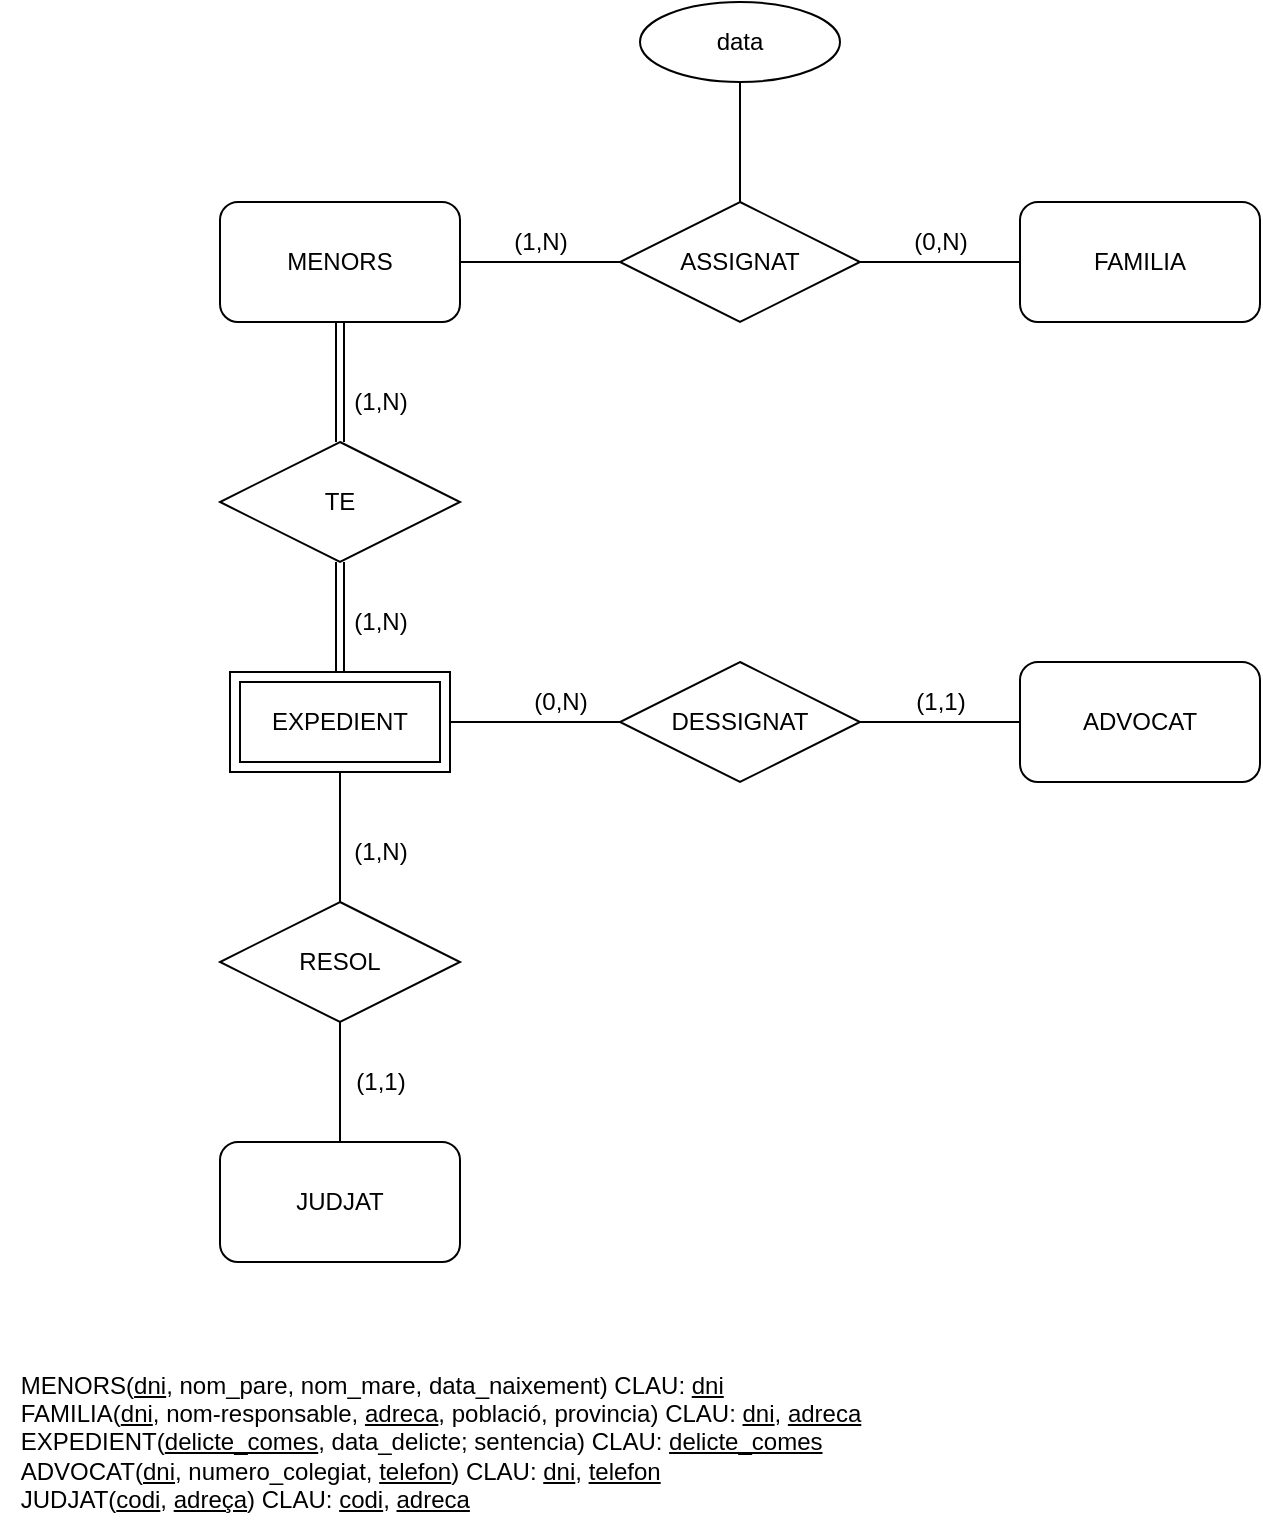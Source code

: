 <mxfile version="15.4.0" type="device" pages="3"><diagram id="BeLagQjsIQr8ANTbTRQG" name="Tasca 1. Menors"><mxGraphModel dx="865" dy="506" grid="1" gridSize="10" guides="1" tooltips="1" connect="1" arrows="1" fold="1" page="1" pageScale="1" pageWidth="827" pageHeight="1169" math="0" shadow="0"><root><mxCell id="0"/><mxCell id="1" parent="0"/><mxCell id="JitMmuQFwgPDr_3dQ4W3-1" value="&lt;div style=&quot;text-align: justify&quot;&gt;MENORS(&lt;u&gt;dni&lt;/u&gt;, nom_pare, nom_mare, data_naixement) CLAU: &lt;u&gt;dni&lt;/u&gt;&lt;/div&gt;&lt;div style=&quot;text-align: justify&quot;&gt;FAMILIA(&lt;u&gt;dni&lt;/u&gt;, nom-responsable, &lt;u&gt;adreca&lt;/u&gt;, població, provincia) CLAU: &lt;u&gt;dni&lt;/u&gt;, &lt;u&gt;adreca&lt;/u&gt;&lt;/div&gt;&lt;div style=&quot;text-align: justify&quot;&gt;EXPEDIENT(&lt;u&gt;delicte_comes&lt;/u&gt;, data_delicte; sentencia) CLAU: &lt;u&gt;delicte_comes&lt;/u&gt;&lt;/div&gt;&lt;div style=&quot;text-align: justify&quot;&gt;ADVOCAT(&lt;u&gt;dni&lt;/u&gt;, numero_colegiat, &lt;u&gt;telefon&lt;/u&gt;) CLAU: &lt;u&gt;dni&lt;/u&gt;, &lt;u&gt;telefon&lt;/u&gt;&lt;/div&gt;&lt;div style=&quot;text-align: justify&quot;&gt;JUDJAT(&lt;u&gt;codi&lt;/u&gt;, &lt;u&gt;adreça&lt;/u&gt;) CLAU: &lt;u&gt;codi&lt;/u&gt;, &lt;u&gt;adreca&lt;/u&gt;&lt;/div&gt;" style="text;html=1;align=center;verticalAlign=middle;resizable=0;points=[];autosize=1;strokeColor=none;fillColor=none;" vertex="1" parent="1"><mxGeometry x="30" y="840" width="440" height="80" as="geometry"/></mxCell><mxCell id="JitMmuQFwgPDr_3dQ4W3-3" value="MENORS" style="rounded=1;whiteSpace=wrap;html=1;" vertex="1" parent="1"><mxGeometry x="140" y="260" width="120" height="60" as="geometry"/></mxCell><mxCell id="JitMmuQFwgPDr_3dQ4W3-4" value="FAMILIA" style="rounded=1;whiteSpace=wrap;html=1;" vertex="1" parent="1"><mxGeometry x="540" y="260" width="120" height="60" as="geometry"/></mxCell><mxCell id="JitMmuQFwgPDr_3dQ4W3-6" value="ADVOCAT" style="rounded=1;whiteSpace=wrap;html=1;" vertex="1" parent="1"><mxGeometry x="540" y="490" width="120" height="60" as="geometry"/></mxCell><mxCell id="JitMmuQFwgPDr_3dQ4W3-7" value="JUDJAT" style="rounded=1;whiteSpace=wrap;html=1;" vertex="1" parent="1"><mxGeometry x="140" y="730" width="120" height="60" as="geometry"/></mxCell><mxCell id="JitMmuQFwgPDr_3dQ4W3-8" value="ASSIGNAT" style="shape=rhombus;perimeter=rhombusPerimeter;whiteSpace=wrap;html=1;align=center;" vertex="1" parent="1"><mxGeometry x="340" y="260" width="120" height="60" as="geometry"/></mxCell><mxCell id="JitMmuQFwgPDr_3dQ4W3-10" value="data" style="ellipse;whiteSpace=wrap;html=1;align=center;" vertex="1" parent="1"><mxGeometry x="350" y="160" width="100" height="40" as="geometry"/></mxCell><mxCell id="JitMmuQFwgPDr_3dQ4W3-11" value="" style="endArrow=none;html=1;rounded=0;edgeStyle=orthogonalEdgeStyle;exitX=1;exitY=0.5;exitDx=0;exitDy=0;entryX=0;entryY=0.5;entryDx=0;entryDy=0;" edge="1" parent="1" source="JitMmuQFwgPDr_3dQ4W3-3" target="JitMmuQFwgPDr_3dQ4W3-8"><mxGeometry relative="1" as="geometry"><mxPoint x="253" y="340" as="sourcePoint"/><mxPoint x="413" y="340" as="targetPoint"/></mxGeometry></mxCell><mxCell id="JitMmuQFwgPDr_3dQ4W3-13" value="" style="endArrow=none;html=1;rounded=0;edgeStyle=orthogonalEdgeStyle;exitX=1;exitY=0.5;exitDx=0;exitDy=0;entryX=0;entryY=0.5;entryDx=0;entryDy=0;" edge="1" parent="1" source="JitMmuQFwgPDr_3dQ4W3-8" target="JitMmuQFwgPDr_3dQ4W3-4"><mxGeometry relative="1" as="geometry"><mxPoint x="430" y="350" as="sourcePoint"/><mxPoint x="590" y="350" as="targetPoint"/></mxGeometry></mxCell><mxCell id="JitMmuQFwgPDr_3dQ4W3-14" value="" style="endArrow=none;html=1;rounded=0;edgeStyle=orthogonalEdgeStyle;exitX=0.5;exitY=1;exitDx=0;exitDy=0;entryX=0.5;entryY=0;entryDx=0;entryDy=0;" edge="1" parent="1" source="JitMmuQFwgPDr_3dQ4W3-10" target="JitMmuQFwgPDr_3dQ4W3-8"><mxGeometry relative="1" as="geometry"><mxPoint x="420" y="220" as="sourcePoint"/><mxPoint x="580" y="220" as="targetPoint"/></mxGeometry></mxCell><mxCell id="JitMmuQFwgPDr_3dQ4W3-15" value="(0,N)" style="text;html=1;align=center;verticalAlign=middle;resizable=0;points=[];autosize=1;strokeColor=none;fillColor=none;" vertex="1" parent="1"><mxGeometry x="480" y="270" width="40" height="20" as="geometry"/></mxCell><mxCell id="JitMmuQFwgPDr_3dQ4W3-16" value="(1,N)" style="text;html=1;align=center;verticalAlign=middle;resizable=0;points=[];autosize=1;strokeColor=none;fillColor=none;" vertex="1" parent="1"><mxGeometry x="280" y="270" width="40" height="20" as="geometry"/></mxCell><mxCell id="JitMmuQFwgPDr_3dQ4W3-17" value="TE" style="shape=rhombus;perimeter=rhombusPerimeter;whiteSpace=wrap;html=1;align=center;" vertex="1" parent="1"><mxGeometry x="140" y="380" width="120" height="60" as="geometry"/></mxCell><mxCell id="JitMmuQFwgPDr_3dQ4W3-23" value="DESSIGNAT" style="shape=rhombus;perimeter=rhombusPerimeter;whiteSpace=wrap;html=1;align=center;" vertex="1" parent="1"><mxGeometry x="340" y="490" width="120" height="60" as="geometry"/></mxCell><mxCell id="JitMmuQFwgPDr_3dQ4W3-24" value="" style="endArrow=none;html=1;rounded=0;edgeStyle=orthogonalEdgeStyle;exitX=1;exitY=0.5;exitDx=0;exitDy=0;entryX=0;entryY=0.5;entryDx=0;entryDy=0;" edge="1" parent="1" source="JitMmuQFwgPDr_3dQ4W3-36" target="JitMmuQFwgPDr_3dQ4W3-23"><mxGeometry relative="1" as="geometry"><mxPoint x="260" y="520" as="sourcePoint"/><mxPoint x="460" y="500" as="targetPoint"/></mxGeometry></mxCell><mxCell id="JitMmuQFwgPDr_3dQ4W3-25" value="" style="endArrow=none;html=1;rounded=0;edgeStyle=orthogonalEdgeStyle;entryX=0;entryY=0.5;entryDx=0;entryDy=0;exitX=1;exitY=0.5;exitDx=0;exitDy=0;" edge="1" parent="1" source="JitMmuQFwgPDr_3dQ4W3-23" target="JitMmuQFwgPDr_3dQ4W3-6"><mxGeometry relative="1" as="geometry"><mxPoint x="480" y="480" as="sourcePoint"/><mxPoint x="460" y="500" as="targetPoint"/></mxGeometry></mxCell><mxCell id="JitMmuQFwgPDr_3dQ4W3-26" value="RESOL" style="shape=rhombus;perimeter=rhombusPerimeter;whiteSpace=wrap;html=1;align=center;" vertex="1" parent="1"><mxGeometry x="140" y="610" width="120" height="60" as="geometry"/></mxCell><mxCell id="JitMmuQFwgPDr_3dQ4W3-27" value="" style="endArrow=none;html=1;rounded=0;edgeStyle=orthogonalEdgeStyle;exitX=0.5;exitY=0;exitDx=0;exitDy=0;entryX=0.5;entryY=1;entryDx=0;entryDy=0;" edge="1" parent="1" source="JitMmuQFwgPDr_3dQ4W3-7" target="JitMmuQFwgPDr_3dQ4W3-26"><mxGeometry relative="1" as="geometry"><mxPoint x="200" y="700" as="sourcePoint"/><mxPoint x="360" y="700" as="targetPoint"/></mxGeometry></mxCell><mxCell id="JitMmuQFwgPDr_3dQ4W3-29" value="" style="endArrow=none;html=1;rounded=0;edgeStyle=orthogonalEdgeStyle;exitX=0.5;exitY=1;exitDx=0;exitDy=0;entryX=0.5;entryY=0;entryDx=0;entryDy=0;" edge="1" parent="1" source="JitMmuQFwgPDr_3dQ4W3-36" target="JitMmuQFwgPDr_3dQ4W3-26"><mxGeometry relative="1" as="geometry"><mxPoint x="200" y="550" as="sourcePoint"/><mxPoint x="370" y="583.67" as="targetPoint"/></mxGeometry></mxCell><mxCell id="JitMmuQFwgPDr_3dQ4W3-30" value="(1,N)" style="text;html=1;align=center;verticalAlign=middle;resizable=0;points=[];autosize=1;strokeColor=none;fillColor=none;" vertex="1" parent="1"><mxGeometry x="200" y="460" width="40" height="20" as="geometry"/></mxCell><mxCell id="JitMmuQFwgPDr_3dQ4W3-31" value="(1,N)" style="text;html=1;align=center;verticalAlign=middle;resizable=0;points=[];autosize=1;strokeColor=none;fillColor=none;" vertex="1" parent="1"><mxGeometry x="200" y="350" width="40" height="20" as="geometry"/></mxCell><mxCell id="JitMmuQFwgPDr_3dQ4W3-32" value="(1,1)" style="text;html=1;align=center;verticalAlign=middle;resizable=0;points=[];autosize=1;strokeColor=none;fillColor=none;" vertex="1" parent="1"><mxGeometry x="480" y="500" width="40" height="20" as="geometry"/></mxCell><mxCell id="JitMmuQFwgPDr_3dQ4W3-33" value="(0,N)" style="text;html=1;align=center;verticalAlign=middle;resizable=0;points=[];autosize=1;strokeColor=none;fillColor=none;" vertex="1" parent="1"><mxGeometry x="290" y="500" width="40" height="20" as="geometry"/></mxCell><mxCell id="JitMmuQFwgPDr_3dQ4W3-34" value="(1,1)" style="text;html=1;align=center;verticalAlign=middle;resizable=0;points=[];autosize=1;strokeColor=none;fillColor=none;" vertex="1" parent="1"><mxGeometry x="200" y="690" width="40" height="20" as="geometry"/></mxCell><mxCell id="JitMmuQFwgPDr_3dQ4W3-35" value="(1,N)" style="text;html=1;align=center;verticalAlign=middle;resizable=0;points=[];autosize=1;strokeColor=none;fillColor=none;" vertex="1" parent="1"><mxGeometry x="200" y="574.5" width="40" height="20" as="geometry"/></mxCell><mxCell id="JitMmuQFwgPDr_3dQ4W3-36" value="EXPEDIENT" style="shape=ext;margin=3;double=1;whiteSpace=wrap;html=1;align=center;" vertex="1" parent="1"><mxGeometry x="145" y="495" width="110" height="50" as="geometry"/></mxCell><mxCell id="JitMmuQFwgPDr_3dQ4W3-37" value="" style="shape=link;html=1;rounded=0;edgeStyle=orthogonalEdgeStyle;entryX=0.5;entryY=0;entryDx=0;entryDy=0;exitX=0.5;exitY=1;exitDx=0;exitDy=0;" edge="1" parent="1" source="JitMmuQFwgPDr_3dQ4W3-17" target="JitMmuQFwgPDr_3dQ4W3-36"><mxGeometry relative="1" as="geometry"><mxPoint x="10" y="460" as="sourcePoint"/><mxPoint x="170" y="460" as="targetPoint"/></mxGeometry></mxCell><mxCell id="ABwW5R1Oo140ae_mkUUR-1" value="" style="shape=link;html=1;rounded=0;edgeStyle=orthogonalEdgeStyle;exitX=0.5;exitY=1;exitDx=0;exitDy=0;" edge="1" parent="1" source="JitMmuQFwgPDr_3dQ4W3-3"><mxGeometry relative="1" as="geometry"><mxPoint x="210" y="450" as="sourcePoint"/><mxPoint x="200" y="380" as="targetPoint"/></mxGeometry></mxCell></root></mxGraphModel></diagram><diagram id="nQ-3E9wbnyzjRFdOGFmO" name="Tasca 2. Centre hospitalari"><mxGraphModel dx="1865" dy="607" grid="1" gridSize="10" guides="1" tooltips="1" connect="1" arrows="1" fold="1" page="1" pageScale="1" pageWidth="827" pageHeight="1169" math="0" shadow="0"><root><mxCell id="wSnICTBF-ubiJFcjd55U-0"/><mxCell id="wSnICTBF-ubiJFcjd55U-1" parent="wSnICTBF-ubiJFcjd55U-0"/><mxCell id="wSnICTBF-ubiJFcjd55U-2" value="&lt;div style=&quot;text-align: justify&quot;&gt;PACIENT(numero_seguretat_social, &lt;u&gt;dni&lt;/u&gt;, nom, cognom, data naixement) CLAU: &lt;u&gt;dni&lt;/u&gt;, &lt;u&gt;numero_seguretat_social&lt;/u&gt;&lt;/div&gt;&lt;div style=&quot;text-align: justify&quot;&gt;LLIT(data_assignacio, &lt;u&gt;numero&lt;/u&gt;) CLAU: &lt;u&gt;numero&lt;/u&gt;&lt;/div&gt;&lt;div style=&quot;text-align: justify&quot;&gt;PLANTA(&lt;u&gt;numero&lt;/u&gt;, nom, nombre_llits) CLAU: &lt;u&gt;numero&lt;/u&gt;&lt;/div&gt;&lt;div style=&quot;text-align: justify&quot;&gt;TARGETA(&lt;u&gt;numero&lt;/u&gt;, hora) CLAU: &lt;u&gt;numero&lt;/u&gt;&lt;/div&gt;&lt;div style=&quot;text-align: justify&quot;&gt;METGE(&lt;u&gt;codi&lt;/u&gt;, nom, cognom) CLAU: &lt;u&gt;codi&lt;/u&gt;&lt;/div&gt;&lt;div style=&quot;text-align: justify&quot;&gt;DIAGNOSTIC(&lt;u&gt;codi&lt;/u&gt;, descripcio) CLAU: &lt;u&gt;codi&lt;/u&gt;&lt;/div&gt;" style="text;html=1;align=center;verticalAlign=middle;resizable=0;points=[];autosize=1;strokeColor=none;fillColor=none;" vertex="1" parent="wSnICTBF-ubiJFcjd55U-1"><mxGeometry x="-823" y="620" width="600" height="90" as="geometry"/></mxCell><mxCell id="FvZzqizFlqNjL8ofWToA-1" value="PACIENT" style="rounded=1;arcSize=10;whiteSpace=wrap;html=1;align=center;" vertex="1" parent="wSnICTBF-ubiJFcjd55U-1"><mxGeometry x="-473" y="360" width="100" height="40" as="geometry"/></mxCell><mxCell id="FvZzqizFlqNjL8ofWToA-3" value="PLANTA" style="rounded=1;arcSize=10;whiteSpace=wrap;html=1;align=center;" vertex="1" parent="wSnICTBF-ubiJFcjd55U-1"><mxGeometry x="-113" y="565" width="100" height="40" as="geometry"/></mxCell><mxCell id="FvZzqizFlqNjL8ofWToA-4" value="TARGETA" style="rounded=1;arcSize=10;whiteSpace=wrap;html=1;align=center;" vertex="1" parent="wSnICTBF-ubiJFcjd55U-1"><mxGeometry x="-473" y="565" width="100" height="40" as="geometry"/></mxCell><mxCell id="FvZzqizFlqNjL8ofWToA-5" value="METGE" style="rounded=1;arcSize=10;whiteSpace=wrap;html=1;align=center;" vertex="1" parent="wSnICTBF-ubiJFcjd55U-1"><mxGeometry x="-473" y="160" width="100" height="40" as="geometry"/></mxCell><mxCell id="FvZzqizFlqNjL8ofWToA-6" value="DIAGNOSTIC" style="rounded=1;arcSize=10;whiteSpace=wrap;html=1;align=center;" vertex="1" parent="wSnICTBF-ubiJFcjd55U-1"><mxGeometry x="-813" y="360" width="100" height="40" as="geometry"/></mxCell><mxCell id="FvZzqizFlqNjL8ofWToA-8" value="ASSIGNAT" style="shape=rhombus;perimeter=rhombusPerimeter;whiteSpace=wrap;html=1;align=center;" vertex="1" parent="wSnICTBF-ubiJFcjd55U-1"><mxGeometry x="-303" y="350" width="120" height="60" as="geometry"/></mxCell><mxCell id="FvZzqizFlqNjL8ofWToA-9" value="TROBA" style="shape=rhombus;perimeter=rhombusPerimeter;whiteSpace=wrap;html=1;align=center;" vertex="1" parent="wSnICTBF-ubiJFcjd55U-1"><mxGeometry x="-123" y="450" width="120" height="60" as="geometry"/></mxCell><mxCell id="FvZzqizFlqNjL8ofWToA-10" value="" style="endArrow=none;html=1;rounded=0;edgeStyle=orthogonalEdgeStyle;exitX=1;exitY=0.5;exitDx=0;exitDy=0;entryX=0;entryY=0.5;entryDx=0;entryDy=0;" edge="1" parent="wSnICTBF-ubiJFcjd55U-1" source="FvZzqizFlqNjL8ofWToA-1" target="FvZzqizFlqNjL8ofWToA-8"><mxGeometry relative="1" as="geometry"><mxPoint x="-383" y="430" as="sourcePoint"/><mxPoint x="-313" y="370" as="targetPoint"/></mxGeometry></mxCell><mxCell id="FvZzqizFlqNjL8ofWToA-17" value="OBSEQUIA" style="shape=rhombus;perimeter=rhombusPerimeter;whiteSpace=wrap;html=1;align=center;" vertex="1" parent="wSnICTBF-ubiJFcjd55U-1"><mxGeometry x="-483" y="450" width="120" height="60" as="geometry"/></mxCell><mxCell id="FvZzqizFlqNjL8ofWToA-18" value="" style="endArrow=none;html=1;rounded=0;edgeStyle=orthogonalEdgeStyle;exitX=0.5;exitY=0;exitDx=0;exitDy=0;entryX=0.5;entryY=1;entryDx=0;entryDy=0;" edge="1" parent="wSnICTBF-ubiJFcjd55U-1" source="FvZzqizFlqNjL8ofWToA-4" target="FvZzqizFlqNjL8ofWToA-17"><mxGeometry relative="1" as="geometry"><mxPoint x="-303" y="570" as="sourcePoint"/><mxPoint x="-143" y="570" as="targetPoint"/></mxGeometry></mxCell><mxCell id="FvZzqizFlqNjL8ofWToA-19" value="" style="endArrow=none;html=1;rounded=0;edgeStyle=orthogonalEdgeStyle;exitX=0.5;exitY=1;exitDx=0;exitDy=0;entryX=0.5;entryY=0;entryDx=0;entryDy=0;" edge="1" parent="wSnICTBF-ubiJFcjd55U-1" source="FvZzqizFlqNjL8ofWToA-1" target="FvZzqizFlqNjL8ofWToA-17"><mxGeometry relative="1" as="geometry"><mxPoint x="-483" y="440" as="sourcePoint"/><mxPoint x="-323" y="440" as="targetPoint"/></mxGeometry></mxCell><mxCell id="FvZzqizFlqNjL8ofWToA-20" value="VISITA" style="shape=rhombus;perimeter=rhombusPerimeter;whiteSpace=wrap;html=1;align=center;" vertex="1" parent="wSnICTBF-ubiJFcjd55U-1"><mxGeometry x="-483" y="250" width="120" height="60" as="geometry"/></mxCell><mxCell id="FvZzqizFlqNjL8ofWToA-21" value="" style="endArrow=none;html=1;rounded=0;edgeStyle=orthogonalEdgeStyle;exitX=0.5;exitY=1;exitDx=0;exitDy=0;entryX=0.5;entryY=0;entryDx=0;entryDy=0;" edge="1" parent="wSnICTBF-ubiJFcjd55U-1" source="FvZzqizFlqNjL8ofWToA-5" target="FvZzqizFlqNjL8ofWToA-20"><mxGeometry relative="1" as="geometry"><mxPoint x="-493" y="250" as="sourcePoint"/><mxPoint x="-333" y="250" as="targetPoint"/></mxGeometry></mxCell><mxCell id="FvZzqizFlqNjL8ofWToA-23" value="" style="endArrow=none;html=1;rounded=0;edgeStyle=orthogonalEdgeStyle;entryX=0.5;entryY=0;entryDx=0;entryDy=0;exitX=0.5;exitY=1;exitDx=0;exitDy=0;" edge="1" parent="wSnICTBF-ubiJFcjd55U-1" source="FvZzqizFlqNjL8ofWToA-20" target="FvZzqizFlqNjL8ofWToA-1"><mxGeometry relative="1" as="geometry"><mxPoint x="-613" y="340" as="sourcePoint"/><mxPoint x="-453" y="340" as="targetPoint"/></mxGeometry></mxCell><mxCell id="FvZzqizFlqNjL8ofWToA-24" value="TRACTA" style="shape=rhombus;perimeter=rhombusPerimeter;whiteSpace=wrap;html=1;align=center;" vertex="1" parent="wSnICTBF-ubiJFcjd55U-1"><mxGeometry x="-823" y="150" width="120" height="60" as="geometry"/></mxCell><mxCell id="FvZzqizFlqNjL8ofWToA-29" value="data" style="ellipse;whiteSpace=wrap;html=1;align=center;" vertex="1" parent="wSnICTBF-ubiJFcjd55U-1"><mxGeometry x="-343" y="230" width="100" height="40" as="geometry"/></mxCell><mxCell id="FvZzqizFlqNjL8ofWToA-30" value="hora" style="ellipse;whiteSpace=wrap;html=1;align=center;" vertex="1" parent="wSnICTBF-ubiJFcjd55U-1"><mxGeometry x="-343" y="280" width="100" height="40" as="geometry"/></mxCell><mxCell id="FvZzqizFlqNjL8ofWToA-33" value="" style="endArrow=none;html=1;rounded=0;exitX=1;exitY=0.5;exitDx=0;exitDy=0;entryX=0;entryY=0.5;entryDx=0;entryDy=0;" edge="1" parent="wSnICTBF-ubiJFcjd55U-1" source="FvZzqizFlqNjL8ofWToA-20" target="FvZzqizFlqNjL8ofWToA-30"><mxGeometry relative="1" as="geometry"><mxPoint x="-503" y="260" as="sourcePoint"/><mxPoint x="-473" y="290" as="targetPoint"/></mxGeometry></mxCell><mxCell id="FvZzqizFlqNjL8ofWToA-34" value="" style="endArrow=none;html=1;rounded=0;exitX=1;exitY=0.5;exitDx=0;exitDy=0;entryX=0;entryY=0.5;entryDx=0;entryDy=0;" edge="1" parent="wSnICTBF-ubiJFcjd55U-1" source="FvZzqizFlqNjL8ofWToA-20" target="FvZzqizFlqNjL8ofWToA-29"><mxGeometry relative="1" as="geometry"><mxPoint x="-493" y="270" as="sourcePoint"/><mxPoint x="-463" y="300" as="targetPoint"/></mxGeometry></mxCell><mxCell id="FvZzqizFlqNjL8ofWToA-35" value="TE" style="shape=rhombus;perimeter=rhombusPerimeter;whiteSpace=wrap;html=1;align=center;" vertex="1" parent="wSnICTBF-ubiJFcjd55U-1"><mxGeometry x="-653" y="350" width="120" height="60" as="geometry"/></mxCell><mxCell id="FvZzqizFlqNjL8ofWToA-36" value="" style="endArrow=none;html=1;rounded=0;entryX=0;entryY=0.5;entryDx=0;entryDy=0;edgeStyle=orthogonalEdgeStyle;" edge="1" parent="wSnICTBF-ubiJFcjd55U-1" source="FvZzqizFlqNjL8ofWToA-35" target="FvZzqizFlqNjL8ofWToA-1"><mxGeometry relative="1" as="geometry"><mxPoint x="-653" y="440" as="sourcePoint"/><mxPoint x="-493" y="440" as="targetPoint"/></mxGeometry></mxCell><mxCell id="FvZzqizFlqNjL8ofWToA-37" value="" style="endArrow=none;html=1;rounded=0;edgeStyle=orthogonalEdgeStyle;exitX=1;exitY=0.5;exitDx=0;exitDy=0;entryX=0;entryY=0.5;entryDx=0;entryDy=0;" edge="1" parent="wSnICTBF-ubiJFcjd55U-1" source="FvZzqizFlqNjL8ofWToA-6" target="FvZzqizFlqNjL8ofWToA-35"><mxGeometry relative="1" as="geometry"><mxPoint x="-723" y="440" as="sourcePoint"/><mxPoint x="-563" y="440" as="targetPoint"/></mxGeometry></mxCell><mxCell id="FvZzqizFlqNjL8ofWToA-38" value="" style="endArrow=none;html=1;rounded=0;edgeStyle=orthogonalEdgeStyle;exitX=0.5;exitY=0;exitDx=0;exitDy=0;entryX=0.5;entryY=1;entryDx=0;entryDy=0;" edge="1" parent="wSnICTBF-ubiJFcjd55U-1" source="FvZzqizFlqNjL8ofWToA-6" target="FvZzqizFlqNjL8ofWToA-24"><mxGeometry relative="1" as="geometry"><mxPoint x="-723" y="299.5" as="sourcePoint"/><mxPoint x="-563" y="299.5" as="targetPoint"/></mxGeometry></mxCell><mxCell id="FvZzqizFlqNjL8ofWToA-39" value="" style="endArrow=none;html=1;rounded=0;edgeStyle=orthogonalEdgeStyle;exitX=1;exitY=0.5;exitDx=0;exitDy=0;entryX=0;entryY=0.5;entryDx=0;entryDy=0;" edge="1" parent="wSnICTBF-ubiJFcjd55U-1" source="FvZzqizFlqNjL8ofWToA-24" target="FvZzqizFlqNjL8ofWToA-5"><mxGeometry relative="1" as="geometry"><mxPoint x="-643" y="140" as="sourcePoint"/><mxPoint x="-483" y="140" as="targetPoint"/></mxGeometry></mxCell><mxCell id="_4ddoRBEXrjUlgfOewr2-0" value="LLIT" style="shape=ext;margin=3;double=1;whiteSpace=wrap;html=1;align=center;" vertex="1" parent="wSnICTBF-ubiJFcjd55U-1"><mxGeometry x="-113" y="360" width="100" height="40" as="geometry"/></mxCell><mxCell id="v9LJA1dGko6RDr4nugJs-0" value="" style="shape=link;html=1;rounded=0;edgeStyle=orthogonalEdgeStyle;entryX=0.5;entryY=1;entryDx=0;entryDy=0;exitX=0.5;exitY=0;exitDx=0;exitDy=0;" edge="1" parent="wSnICTBF-ubiJFcjd55U-1" source="FvZzqizFlqNjL8ofWToA-9" target="_4ddoRBEXrjUlgfOewr2-0"><mxGeometry relative="1" as="geometry"><mxPoint x="-173" y="390" as="sourcePoint"/><mxPoint x="-103" y="390" as="targetPoint"/></mxGeometry></mxCell><mxCell id="v9LJA1dGko6RDr4nugJs-1" value="" style="endArrow=none;html=1;rounded=0;edgeStyle=orthogonalEdgeStyle;exitX=0;exitY=0.5;exitDx=0;exitDy=0;entryX=1;entryY=0.5;entryDx=0;entryDy=0;" edge="1" parent="wSnICTBF-ubiJFcjd55U-1" source="_4ddoRBEXrjUlgfOewr2-0" target="FvZzqizFlqNjL8ofWToA-8"><mxGeometry relative="1" as="geometry"><mxPoint x="-53" y="410" as="sourcePoint"/><mxPoint x="-53" y="460" as="targetPoint"/></mxGeometry></mxCell><mxCell id="s-i16OqfMOIt1Ja0DHjA-0" value="(1,N)" style="text;html=1;align=center;verticalAlign=middle;resizable=0;points=[];autosize=1;strokeColor=none;fillColor=none;" vertex="1" parent="wSnICTBF-ubiJFcjd55U-1"><mxGeometry x="-170" y="360" width="40" height="20" as="geometry"/></mxCell><mxCell id="s-i16OqfMOIt1Ja0DHjA-1" value="(1,1)" style="text;html=1;align=center;verticalAlign=middle;resizable=0;points=[];autosize=1;strokeColor=none;fillColor=none;" vertex="1" parent="wSnICTBF-ubiJFcjd55U-1"><mxGeometry x="-60" y="530" width="40" height="20" as="geometry"/></mxCell><mxCell id="s-i16OqfMOIt1Ja0DHjA-2" value="(1,N)" style="text;html=1;align=center;verticalAlign=middle;resizable=0;points=[];autosize=1;strokeColor=none;fillColor=none;" vertex="1" parent="wSnICTBF-ubiJFcjd55U-1"><mxGeometry x="-60" y="420" width="40" height="20" as="geometry"/></mxCell><mxCell id="s-i16OqfMOIt1Ja0DHjA-3" value="(0,1)" style="text;html=1;align=center;verticalAlign=middle;resizable=0;points=[];autosize=1;strokeColor=none;fillColor=none;" vertex="1" parent="wSnICTBF-ubiJFcjd55U-1"><mxGeometry x="-360" y="360" width="40" height="20" as="geometry"/></mxCell><mxCell id="s-i16OqfMOIt1Ja0DHjA-4" value="(1,N)" style="text;html=1;align=center;verticalAlign=middle;resizable=0;points=[];autosize=1;strokeColor=none;fillColor=none;" vertex="1" parent="wSnICTBF-ubiJFcjd55U-1"><mxGeometry x="-420" y="530" width="40" height="20" as="geometry"/></mxCell><mxCell id="s-i16OqfMOIt1Ja0DHjA-5" value="(1,1)" style="text;html=1;align=center;verticalAlign=middle;resizable=0;points=[];autosize=1;strokeColor=none;fillColor=none;" vertex="1" parent="wSnICTBF-ubiJFcjd55U-1"><mxGeometry x="-420" y="420" width="40" height="20" as="geometry"/></mxCell><mxCell id="s-i16OqfMOIt1Ja0DHjA-6" value="(1,N)" style="text;html=1;align=center;verticalAlign=middle;resizable=0;points=[];autosize=1;strokeColor=none;fillColor=none;" vertex="1" parent="wSnICTBF-ubiJFcjd55U-1"><mxGeometry x="-430" y="220" width="40" height="20" as="geometry"/></mxCell><mxCell id="s-i16OqfMOIt1Ja0DHjA-7" value="(1,N)" style="text;html=1;align=center;verticalAlign=middle;resizable=0;points=[];autosize=1;strokeColor=none;fillColor=none;" vertex="1" parent="wSnICTBF-ubiJFcjd55U-1"><mxGeometry x="-770" y="280" width="40" height="20" as="geometry"/></mxCell><mxCell id="s-i16OqfMOIt1Ja0DHjA-8" value="(1,N)" style="text;html=1;align=center;verticalAlign=middle;resizable=0;points=[];autosize=1;strokeColor=none;fillColor=none;" vertex="1" parent="wSnICTBF-ubiJFcjd55U-1"><mxGeometry x="-710" y="360" width="40" height="20" as="geometry"/></mxCell><mxCell id="s-i16OqfMOIt1Ja0DHjA-9" value="(0,M)" style="text;html=1;align=center;verticalAlign=middle;resizable=0;points=[];autosize=1;strokeColor=none;fillColor=none;" vertex="1" parent="wSnICTBF-ubiJFcjd55U-1"><mxGeometry x="-530" y="360" width="40" height="20" as="geometry"/></mxCell><mxCell id="s-i16OqfMOIt1Ja0DHjA-10" value="(1,M)" style="text;html=1;align=center;verticalAlign=middle;resizable=0;points=[];autosize=1;strokeColor=none;fillColor=none;" vertex="1" parent="wSnICTBF-ubiJFcjd55U-1"><mxGeometry x="-613" y="160" width="40" height="20" as="geometry"/></mxCell><mxCell id="s-i16OqfMOIt1Ja0DHjA-11" value="" style="shape=link;html=1;rounded=0;edgeStyle=orthogonalEdgeStyle;entryX=0.5;entryY=1;entryDx=0;entryDy=0;exitX=0.5;exitY=0;exitDx=0;exitDy=0;" edge="1" parent="wSnICTBF-ubiJFcjd55U-1" source="FvZzqizFlqNjL8ofWToA-3" target="FvZzqizFlqNjL8ofWToA-9"><mxGeometry relative="1" as="geometry"><mxPoint x="-53" y="460" as="sourcePoint"/><mxPoint x="-53" y="410" as="targetPoint"/></mxGeometry></mxCell><mxCell id="s-i16OqfMOIt1Ja0DHjA-12" value="(0,M)" style="text;html=1;align=center;verticalAlign=middle;resizable=0;points=[];autosize=1;strokeColor=none;fillColor=none;" vertex="1" parent="wSnICTBF-ubiJFcjd55U-1"><mxGeometry x="-420" y="320" width="40" height="20" as="geometry"/></mxCell></root></mxGraphModel></diagram><diagram id="LqhrVbKGGMK0574yaHRU" name="Página-3"><mxGraphModel dx="2062" dy="1182" grid="1" gridSize="10" guides="1" tooltips="1" connect="1" arrows="1" fold="1" page="1" pageScale="1" pageWidth="827" pageHeight="1169" math="0" shadow="0"><root><mxCell id="CGoqSVrL_swGA8EnfumF-0"/><mxCell id="CGoqSVrL_swGA8EnfumF-1" parent="CGoqSVrL_swGA8EnfumF-0"/></root></mxGraphModel></diagram></mxfile>